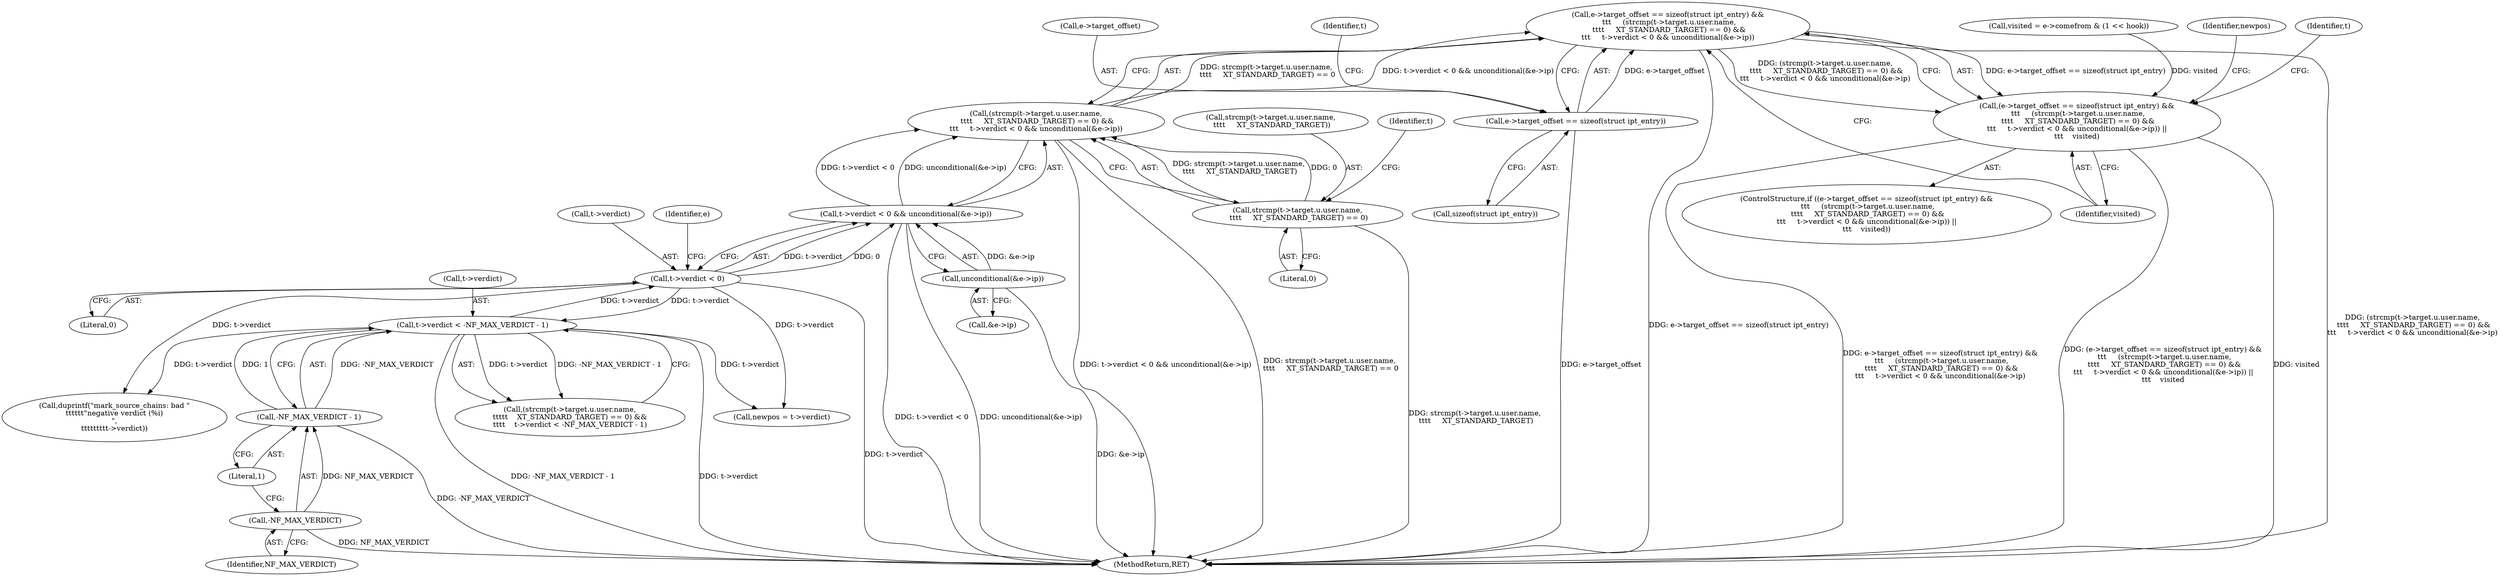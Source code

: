digraph "0_linux_54d83fc74aa9ec72794373cb47432c5f7fb1a309_6@API" {
"1000205" [label="(Call,e->target_offset == sizeof(struct ipt_entry) &&\n \t\t\t     (strcmp(t->target.u.user.name,\n \t\t\t\t     XT_STANDARD_TARGET) == 0) &&\n\t\t\t     t->verdict < 0 && unconditional(&e->ip))"];
"1000206" [label="(Call,e->target_offset == sizeof(struct ipt_entry))"];
"1000212" [label="(Call,(strcmp(t->target.u.user.name,\n \t\t\t\t     XT_STANDARD_TARGET) == 0) &&\n\t\t\t     t->verdict < 0 && unconditional(&e->ip))"];
"1000213" [label="(Call,strcmp(t->target.u.user.name,\n \t\t\t\t     XT_STANDARD_TARGET) == 0)"];
"1000226" [label="(Call,t->verdict < 0 && unconditional(&e->ip))"];
"1000227" [label="(Call,t->verdict < 0)"];
"1000256" [label="(Call,t->verdict < -NF_MAX_VERDICT - 1)"];
"1000260" [label="(Call,-NF_MAX_VERDICT - 1)"];
"1000261" [label="(Call,-NF_MAX_VERDICT)"];
"1000232" [label="(Call,unconditional(&e->ip))"];
"1000204" [label="(Call,(e->target_offset == sizeof(struct ipt_entry) &&\n \t\t\t     (strcmp(t->target.u.user.name,\n \t\t\t\t     XT_STANDARD_TARGET) == 0) &&\n\t\t\t     t->verdict < 0 && unconditional(&e->ip)) ||\n\t\t\t    visited)"];
"1000226" [label="(Call,t->verdict < 0 && unconditional(&e->ip))"];
"1000261" [label="(Call,-NF_MAX_VERDICT)"];
"1000242" [label="(Call,(strcmp(t->target.u.user.name,\n\t\t\t\t\t    XT_STANDARD_TARGET) == 0) &&\n\t\t\t\t    t->verdict < -NF_MAX_VERDICT - 1)"];
"1000213" [label="(Call,strcmp(t->target.u.user.name,\n \t\t\t\t     XT_STANDARD_TARGET) == 0)"];
"1000233" [label="(Call,&e->ip)"];
"1000256" [label="(Call,t->verdict < -NF_MAX_VERDICT - 1)"];
"1000237" [label="(Identifier,visited)"];
"1000219" [label="(Identifier,t)"];
"1000203" [label="(ControlStructure,if ((e->target_offset == sizeof(struct ipt_entry) &&\n \t\t\t     (strcmp(t->target.u.user.name,\n \t\t\t\t     XT_STANDARD_TARGET) == 0) &&\n\t\t\t     t->verdict < 0 && unconditional(&e->ip)) ||\n\t\t\t    visited))"];
"1000204" [label="(Call,(e->target_offset == sizeof(struct ipt_entry) &&\n \t\t\t     (strcmp(t->target.u.user.name,\n \t\t\t\t     XT_STANDARD_TARGET) == 0) &&\n\t\t\t     t->verdict < 0 && unconditional(&e->ip)) ||\n\t\t\t    visited)"];
"1000432" [label="(MethodReturn,RET)"];
"1000210" [label="(Call,sizeof(struct ipt_entry))"];
"1000214" [label="(Call,strcmp(t->target.u.user.name,\n \t\t\t\t     XT_STANDARD_TARGET))"];
"1000357" [label="(Call,newpos = t->verdict)"];
"1000262" [label="(Identifier,NF_MAX_VERDICT)"];
"1000257" [label="(Call,t->verdict)"];
"1000231" [label="(Literal,0)"];
"1000165" [label="(Call,visited = e->comefrom & (1 << hook))"];
"1000358" [label="(Identifier,newpos)"];
"1000206" [label="(Call,e->target_offset == sizeof(struct ipt_entry))"];
"1000212" [label="(Call,(strcmp(t->target.u.user.name,\n \t\t\t\t     XT_STANDARD_TARGET) == 0) &&\n\t\t\t     t->verdict < 0 && unconditional(&e->ip))"];
"1000265" [label="(Call,duprintf(\"mark_source_chains: bad \"\n\t\t\t\t\t\t\"negative verdict (%i)\n\",\n\t\t\t\t\t\t\t\tt->verdict))"];
"1000229" [label="(Identifier,t)"];
"1000225" [label="(Literal,0)"];
"1000228" [label="(Call,t->verdict)"];
"1000205" [label="(Call,e->target_offset == sizeof(struct ipt_entry) &&\n \t\t\t     (strcmp(t->target.u.user.name,\n \t\t\t\t     XT_STANDARD_TARGET) == 0) &&\n\t\t\t     t->verdict < 0 && unconditional(&e->ip))"];
"1000260" [label="(Call,-NF_MAX_VERDICT - 1)"];
"1000263" [label="(Literal,1)"];
"1000207" [label="(Call,e->target_offset)"];
"1000232" [label="(Call,unconditional(&e->ip))"];
"1000227" [label="(Call,t->verdict < 0)"];
"1000249" [label="(Identifier,t)"];
"1000235" [label="(Identifier,e)"];
"1000205" -> "1000204"  [label="AST: "];
"1000205" -> "1000206"  [label="CFG: "];
"1000205" -> "1000212"  [label="CFG: "];
"1000206" -> "1000205"  [label="AST: "];
"1000212" -> "1000205"  [label="AST: "];
"1000237" -> "1000205"  [label="CFG: "];
"1000204" -> "1000205"  [label="CFG: "];
"1000205" -> "1000432"  [label="DDG: e->target_offset == sizeof(struct ipt_entry)"];
"1000205" -> "1000432"  [label="DDG: (strcmp(t->target.u.user.name,\n \t\t\t\t     XT_STANDARD_TARGET) == 0) &&\n\t\t\t     t->verdict < 0 && unconditional(&e->ip)"];
"1000205" -> "1000204"  [label="DDG: e->target_offset == sizeof(struct ipt_entry)"];
"1000205" -> "1000204"  [label="DDG: (strcmp(t->target.u.user.name,\n \t\t\t\t     XT_STANDARD_TARGET) == 0) &&\n\t\t\t     t->verdict < 0 && unconditional(&e->ip)"];
"1000206" -> "1000205"  [label="DDG: e->target_offset"];
"1000212" -> "1000205"  [label="DDG: strcmp(t->target.u.user.name,\n \t\t\t\t     XT_STANDARD_TARGET) == 0"];
"1000212" -> "1000205"  [label="DDG: t->verdict < 0 && unconditional(&e->ip)"];
"1000206" -> "1000210"  [label="CFG: "];
"1000207" -> "1000206"  [label="AST: "];
"1000210" -> "1000206"  [label="AST: "];
"1000219" -> "1000206"  [label="CFG: "];
"1000206" -> "1000432"  [label="DDG: e->target_offset"];
"1000212" -> "1000213"  [label="CFG: "];
"1000212" -> "1000226"  [label="CFG: "];
"1000213" -> "1000212"  [label="AST: "];
"1000226" -> "1000212"  [label="AST: "];
"1000212" -> "1000432"  [label="DDG: t->verdict < 0 && unconditional(&e->ip)"];
"1000212" -> "1000432"  [label="DDG: strcmp(t->target.u.user.name,\n \t\t\t\t     XT_STANDARD_TARGET) == 0"];
"1000213" -> "1000212"  [label="DDG: strcmp(t->target.u.user.name,\n \t\t\t\t     XT_STANDARD_TARGET)"];
"1000213" -> "1000212"  [label="DDG: 0"];
"1000226" -> "1000212"  [label="DDG: t->verdict < 0"];
"1000226" -> "1000212"  [label="DDG: unconditional(&e->ip)"];
"1000213" -> "1000225"  [label="CFG: "];
"1000214" -> "1000213"  [label="AST: "];
"1000225" -> "1000213"  [label="AST: "];
"1000229" -> "1000213"  [label="CFG: "];
"1000213" -> "1000432"  [label="DDG: strcmp(t->target.u.user.name,\n \t\t\t\t     XT_STANDARD_TARGET)"];
"1000226" -> "1000227"  [label="CFG: "];
"1000226" -> "1000232"  [label="CFG: "];
"1000227" -> "1000226"  [label="AST: "];
"1000232" -> "1000226"  [label="AST: "];
"1000226" -> "1000432"  [label="DDG: t->verdict < 0"];
"1000226" -> "1000432"  [label="DDG: unconditional(&e->ip)"];
"1000227" -> "1000226"  [label="DDG: t->verdict"];
"1000227" -> "1000226"  [label="DDG: 0"];
"1000232" -> "1000226"  [label="DDG: &e->ip"];
"1000227" -> "1000231"  [label="CFG: "];
"1000228" -> "1000227"  [label="AST: "];
"1000231" -> "1000227"  [label="AST: "];
"1000235" -> "1000227"  [label="CFG: "];
"1000227" -> "1000432"  [label="DDG: t->verdict"];
"1000256" -> "1000227"  [label="DDG: t->verdict"];
"1000227" -> "1000256"  [label="DDG: t->verdict"];
"1000227" -> "1000265"  [label="DDG: t->verdict"];
"1000227" -> "1000357"  [label="DDG: t->verdict"];
"1000256" -> "1000242"  [label="AST: "];
"1000256" -> "1000260"  [label="CFG: "];
"1000257" -> "1000256"  [label="AST: "];
"1000260" -> "1000256"  [label="AST: "];
"1000242" -> "1000256"  [label="CFG: "];
"1000256" -> "1000432"  [label="DDG: -NF_MAX_VERDICT - 1"];
"1000256" -> "1000432"  [label="DDG: t->verdict"];
"1000256" -> "1000242"  [label="DDG: t->verdict"];
"1000256" -> "1000242"  [label="DDG: -NF_MAX_VERDICT - 1"];
"1000260" -> "1000256"  [label="DDG: -NF_MAX_VERDICT"];
"1000260" -> "1000256"  [label="DDG: 1"];
"1000256" -> "1000265"  [label="DDG: t->verdict"];
"1000256" -> "1000357"  [label="DDG: t->verdict"];
"1000260" -> "1000263"  [label="CFG: "];
"1000261" -> "1000260"  [label="AST: "];
"1000263" -> "1000260"  [label="AST: "];
"1000260" -> "1000432"  [label="DDG: -NF_MAX_VERDICT"];
"1000261" -> "1000260"  [label="DDG: NF_MAX_VERDICT"];
"1000261" -> "1000262"  [label="CFG: "];
"1000262" -> "1000261"  [label="AST: "];
"1000263" -> "1000261"  [label="CFG: "];
"1000261" -> "1000432"  [label="DDG: NF_MAX_VERDICT"];
"1000232" -> "1000233"  [label="CFG: "];
"1000233" -> "1000232"  [label="AST: "];
"1000232" -> "1000432"  [label="DDG: &e->ip"];
"1000204" -> "1000203"  [label="AST: "];
"1000204" -> "1000237"  [label="CFG: "];
"1000237" -> "1000204"  [label="AST: "];
"1000249" -> "1000204"  [label="CFG: "];
"1000358" -> "1000204"  [label="CFG: "];
"1000204" -> "1000432"  [label="DDG: visited"];
"1000204" -> "1000432"  [label="DDG: e->target_offset == sizeof(struct ipt_entry) &&\n \t\t\t     (strcmp(t->target.u.user.name,\n \t\t\t\t     XT_STANDARD_TARGET) == 0) &&\n\t\t\t     t->verdict < 0 && unconditional(&e->ip)"];
"1000204" -> "1000432"  [label="DDG: (e->target_offset == sizeof(struct ipt_entry) &&\n \t\t\t     (strcmp(t->target.u.user.name,\n \t\t\t\t     XT_STANDARD_TARGET) == 0) &&\n\t\t\t     t->verdict < 0 && unconditional(&e->ip)) ||\n\t\t\t    visited"];
"1000165" -> "1000204"  [label="DDG: visited"];
}
